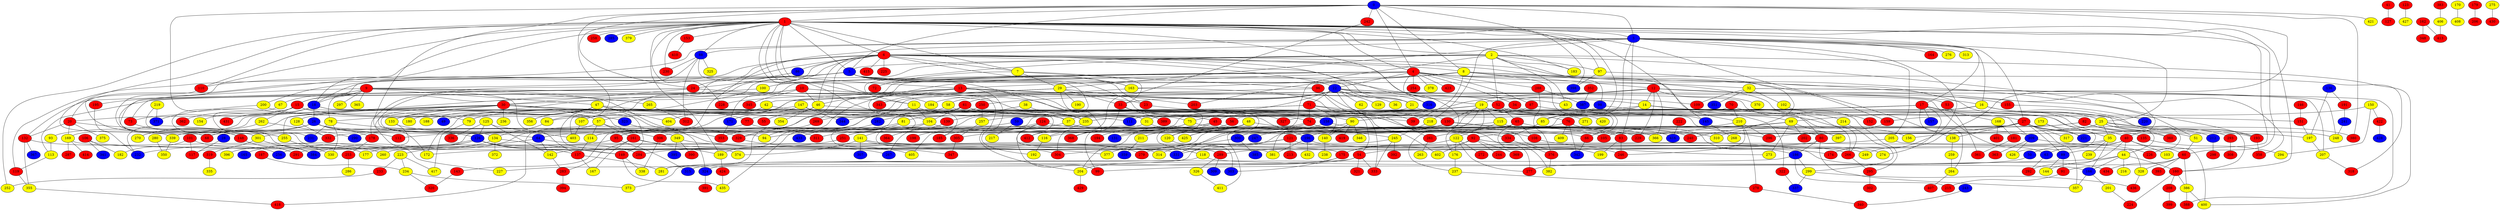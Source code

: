 graph {
0 [style = filled fillcolor = blue];
1 [style = filled fillcolor = red];
2 [style = filled fillcolor = yellow];
3 [style = filled fillcolor = blue];
4 [style = filled fillcolor = red];
5 [style = filled fillcolor = blue];
6 [style = filled fillcolor = red];
7 [style = filled fillcolor = yellow];
8 [style = filled fillcolor = yellow];
9 [style = filled fillcolor = red];
10 [style = filled fillcolor = red];
11 [style = filled fillcolor = yellow];
12 [style = filled fillcolor = red];
13 [style = filled fillcolor = red];
14 [style = filled fillcolor = yellow];
15 [style = filled fillcolor = red];
16 [style = filled fillcolor = yellow];
17 [style = filled fillcolor = red];
18 [style = filled fillcolor = blue];
19 [style = filled fillcolor = yellow];
20 [style = filled fillcolor = red];
21 [style = filled fillcolor = yellow];
22 [style = filled fillcolor = blue];
23 [style = filled fillcolor = red];
24 [style = filled fillcolor = red];
25 [style = filled fillcolor = yellow];
26 [style = filled fillcolor = blue];
27 [style = filled fillcolor = red];
28 [style = filled fillcolor = blue];
29 [style = filled fillcolor = yellow];
30 [style = filled fillcolor = red];
31 [style = filled fillcolor = yellow];
32 [style = filled fillcolor = yellow];
33 [style = filled fillcolor = red];
34 [style = filled fillcolor = red];
35 [style = filled fillcolor = yellow];
36 [style = filled fillcolor = yellow];
37 [style = filled fillcolor = yellow];
38 [style = filled fillcolor = yellow];
39 [style = filled fillcolor = red];
40 [style = filled fillcolor = red];
41 [style = filled fillcolor = red];
42 [style = filled fillcolor = yellow];
43 [style = filled fillcolor = yellow];
44 [style = filled fillcolor = yellow];
45 [style = filled fillcolor = red];
46 [style = filled fillcolor = yellow];
47 [style = filled fillcolor = yellow];
48 [style = filled fillcolor = yellow];
49 [style = filled fillcolor = blue];
50 [style = filled fillcolor = blue];
51 [style = filled fillcolor = yellow];
52 [style = filled fillcolor = red];
53 [style = filled fillcolor = red];
54 [style = filled fillcolor = red];
55 [style = filled fillcolor = red];
56 [style = filled fillcolor = red];
57 [style = filled fillcolor = yellow];
58 [style = filled fillcolor = yellow];
59 [style = filled fillcolor = blue];
60 [style = filled fillcolor = red];
61 [style = filled fillcolor = red];
62 [style = filled fillcolor = yellow];
63 [style = filled fillcolor = blue];
64 [style = filled fillcolor = blue];
65 [style = filled fillcolor = red];
66 [style = filled fillcolor = red];
67 [style = filled fillcolor = yellow];
68 [style = filled fillcolor = red];
69 [style = filled fillcolor = yellow];
70 [style = filled fillcolor = red];
71 [style = filled fillcolor = red];
72 [style = filled fillcolor = red];
73 [style = filled fillcolor = red];
74 [style = filled fillcolor = red];
75 [style = filled fillcolor = yellow];
76 [style = filled fillcolor = red];
77 [style = filled fillcolor = red];
78 [style = filled fillcolor = yellow];
79 [style = filled fillcolor = yellow];
80 [style = filled fillcolor = red];
81 [style = filled fillcolor = yellow];
82 [style = filled fillcolor = red];
83 [style = filled fillcolor = red];
84 [style = filled fillcolor = yellow];
85 [style = filled fillcolor = yellow];
86 [style = filled fillcolor = blue];
87 [style = filled fillcolor = red];
88 [style = filled fillcolor = blue];
89 [style = filled fillcolor = blue];
90 [style = filled fillcolor = yellow];
91 [style = filled fillcolor = red];
92 [style = filled fillcolor = red];
93 [style = filled fillcolor = yellow];
94 [style = filled fillcolor = yellow];
95 [style = filled fillcolor = red];
96 [style = filled fillcolor = red];
97 [style = filled fillcolor = yellow];
98 [style = filled fillcolor = blue];
99 [style = filled fillcolor = red];
100 [style = filled fillcolor = yellow];
101 [style = filled fillcolor = red];
102 [style = filled fillcolor = yellow];
103 [style = filled fillcolor = yellow];
104 [style = filled fillcolor = yellow];
105 [style = filled fillcolor = red];
106 [style = filled fillcolor = red];
107 [style = filled fillcolor = yellow];
108 [style = filled fillcolor = red];
109 [style = filled fillcolor = red];
110 [style = filled fillcolor = red];
111 [style = filled fillcolor = blue];
112 [style = filled fillcolor = red];
113 [style = filled fillcolor = yellow];
114 [style = filled fillcolor = yellow];
115 [style = filled fillcolor = yellow];
116 [style = filled fillcolor = yellow];
117 [style = filled fillcolor = red];
118 [style = filled fillcolor = yellow];
119 [style = filled fillcolor = red];
120 [style = filled fillcolor = yellow];
121 [style = filled fillcolor = red];
122 [style = filled fillcolor = yellow];
123 [style = filled fillcolor = red];
124 [style = filled fillcolor = red];
125 [style = filled fillcolor = yellow];
126 [style = filled fillcolor = blue];
127 [style = filled fillcolor = red];
128 [style = filled fillcolor = yellow];
129 [style = filled fillcolor = yellow];
130 [style = filled fillcolor = red];
131 [style = filled fillcolor = blue];
132 [style = filled fillcolor = red];
133 [style = filled fillcolor = yellow];
134 [style = filled fillcolor = yellow];
135 [style = filled fillcolor = red];
136 [style = filled fillcolor = blue];
137 [style = filled fillcolor = red];
138 [style = filled fillcolor = yellow];
139 [style = filled fillcolor = red];
140 [style = filled fillcolor = yellow];
141 [style = filled fillcolor = yellow];
142 [style = filled fillcolor = yellow];
143 [style = filled fillcolor = red];
144 [style = filled fillcolor = yellow];
145 [style = filled fillcolor = blue];
146 [style = filled fillcolor = red];
147 [style = filled fillcolor = yellow];
148 [style = filled fillcolor = red];
149 [style = filled fillcolor = red];
150 [style = filled fillcolor = yellow];
151 [style = filled fillcolor = red];
152 [style = filled fillcolor = red];
153 [style = filled fillcolor = red];
154 [style = filled fillcolor = yellow];
155 [style = filled fillcolor = red];
156 [style = filled fillcolor = yellow];
157 [style = filled fillcolor = blue];
158 [style = filled fillcolor = blue];
159 [style = filled fillcolor = red];
160 [style = filled fillcolor = red];
161 [style = filled fillcolor = red];
162 [style = filled fillcolor = red];
163 [style = filled fillcolor = yellow];
164 [style = filled fillcolor = red];
165 [style = filled fillcolor = blue];
166 [style = filled fillcolor = blue];
167 [style = filled fillcolor = yellow];
168 [style = filled fillcolor = yellow];
169 [style = filled fillcolor = yellow];
170 [style = filled fillcolor = yellow];
171 [style = filled fillcolor = blue];
172 [style = filled fillcolor = yellow];
173 [style = filled fillcolor = yellow];
174 [style = filled fillcolor = red];
175 [style = filled fillcolor = red];
176 [style = filled fillcolor = yellow];
177 [style = filled fillcolor = yellow];
178 [style = filled fillcolor = red];
179 [style = filled fillcolor = red];
180 [style = filled fillcolor = yellow];
181 [style = filled fillcolor = red];
182 [style = filled fillcolor = yellow];
183 [style = filled fillcolor = yellow];
184 [style = filled fillcolor = yellow];
185 [style = filled fillcolor = red];
186 [style = filled fillcolor = blue];
187 [style = filled fillcolor = red];
188 [style = filled fillcolor = yellow];
189 [style = filled fillcolor = yellow];
190 [style = filled fillcolor = yellow];
191 [style = filled fillcolor = red];
192 [style = filled fillcolor = yellow];
193 [style = filled fillcolor = red];
194 [style = filled fillcolor = red];
195 [style = filled fillcolor = red];
196 [style = filled fillcolor = blue];
197 [style = filled fillcolor = yellow];
198 [style = filled fillcolor = red];
199 [style = filled fillcolor = yellow];
200 [style = filled fillcolor = yellow];
201 [style = filled fillcolor = yellow];
202 [style = filled fillcolor = red];
203 [style = filled fillcolor = red];
204 [style = filled fillcolor = yellow];
205 [style = filled fillcolor = yellow];
206 [style = filled fillcolor = red];
207 [style = filled fillcolor = yellow];
208 [style = filled fillcolor = red];
209 [style = filled fillcolor = blue];
210 [style = filled fillcolor = yellow];
211 [style = filled fillcolor = yellow];
212 [style = filled fillcolor = blue];
213 [style = filled fillcolor = red];
214 [style = filled fillcolor = yellow];
215 [style = filled fillcolor = red];
216 [style = filled fillcolor = yellow];
217 [style = filled fillcolor = yellow];
218 [style = filled fillcolor = yellow];
219 [style = filled fillcolor = yellow];
220 [style = filled fillcolor = blue];
221 [style = filled fillcolor = blue];
222 [style = filled fillcolor = red];
223 [style = filled fillcolor = yellow];
224 [style = filled fillcolor = red];
225 [style = filled fillcolor = red];
226 [style = filled fillcolor = red];
227 [style = filled fillcolor = yellow];
228 [style = filled fillcolor = red];
229 [style = filled fillcolor = red];
230 [style = filled fillcolor = red];
231 [style = filled fillcolor = blue];
232 [style = filled fillcolor = blue];
233 [style = filled fillcolor = red];
234 [style = filled fillcolor = yellow];
235 [style = filled fillcolor = yellow];
236 [style = filled fillcolor = yellow];
237 [style = filled fillcolor = yellow];
238 [style = filled fillcolor = yellow];
239 [style = filled fillcolor = yellow];
240 [style = filled fillcolor = red];
241 [style = filled fillcolor = blue];
242 [style = filled fillcolor = red];
243 [style = filled fillcolor = blue];
244 [style = filled fillcolor = red];
245 [style = filled fillcolor = yellow];
246 [style = filled fillcolor = red];
247 [style = filled fillcolor = blue];
248 [style = filled fillcolor = yellow];
249 [style = filled fillcolor = yellow];
250 [style = filled fillcolor = red];
251 [style = filled fillcolor = red];
252 [style = filled fillcolor = yellow];
253 [style = filled fillcolor = red];
254 [style = filled fillcolor = red];
255 [style = filled fillcolor = yellow];
256 [style = filled fillcolor = blue];
257 [style = filled fillcolor = yellow];
258 [style = filled fillcolor = red];
259 [style = filled fillcolor = yellow];
260 [style = filled fillcolor = yellow];
261 [style = filled fillcolor = red];
262 [style = filled fillcolor = yellow];
263 [style = filled fillcolor = yellow];
264 [style = filled fillcolor = yellow];
265 [style = filled fillcolor = yellow];
266 [style = filled fillcolor = red];
267 [style = filled fillcolor = blue];
268 [style = filled fillcolor = yellow];
269 [style = filled fillcolor = red];
270 [style = filled fillcolor = yellow];
271 [style = filled fillcolor = yellow];
272 [style = filled fillcolor = red];
273 [style = filled fillcolor = yellow];
274 [style = filled fillcolor = yellow];
275 [style = filled fillcolor = yellow];
276 [style = filled fillcolor = yellow];
277 [style = filled fillcolor = red];
278 [style = filled fillcolor = red];
279 [style = filled fillcolor = red];
280 [style = filled fillcolor = yellow];
281 [style = filled fillcolor = yellow];
282 [style = filled fillcolor = blue];
283 [style = filled fillcolor = red];
284 [style = filled fillcolor = red];
285 [style = filled fillcolor = blue];
286 [style = filled fillcolor = yellow];
287 [style = filled fillcolor = red];
288 [style = filled fillcolor = red];
289 [style = filled fillcolor = red];
290 [style = filled fillcolor = blue];
291 [style = filled fillcolor = red];
292 [style = filled fillcolor = red];
293 [style = filled fillcolor = red];
294 [style = filled fillcolor = yellow];
295 [style = filled fillcolor = red];
296 [style = filled fillcolor = red];
297 [style = filled fillcolor = yellow];
298 [style = filled fillcolor = red];
299 [style = filled fillcolor = yellow];
300 [style = filled fillcolor = blue];
301 [style = filled fillcolor = yellow];
302 [style = filled fillcolor = red];
303 [style = filled fillcolor = blue];
304 [style = filled fillcolor = red];
305 [style = filled fillcolor = red];
306 [style = filled fillcolor = red];
307 [style = filled fillcolor = blue];
308 [style = filled fillcolor = red];
309 [style = filled fillcolor = blue];
310 [style = filled fillcolor = yellow];
311 [style = filled fillcolor = red];
312 [style = filled fillcolor = red];
313 [style = filled fillcolor = yellow];
314 [style = filled fillcolor = yellow];
315 [style = filled fillcolor = blue];
316 [style = filled fillcolor = blue];
317 [style = filled fillcolor = yellow];
318 [style = filled fillcolor = red];
319 [style = filled fillcolor = red];
320 [style = filled fillcolor = red];
321 [style = filled fillcolor = red];
322 [style = filled fillcolor = red];
323 [style = filled fillcolor = blue];
324 [style = filled fillcolor = blue];
325 [style = filled fillcolor = yellow];
326 [style = filled fillcolor = yellow];
327 [style = filled fillcolor = red];
328 [style = filled fillcolor = yellow];
329 [style = filled fillcolor = red];
330 [style = filled fillcolor = yellow];
331 [style = filled fillcolor = blue];
332 [style = filled fillcolor = red];
333 [style = filled fillcolor = red];
334 [style = filled fillcolor = red];
335 [style = filled fillcolor = yellow];
336 [style = filled fillcolor = red];
337 [style = filled fillcolor = blue];
338 [style = filled fillcolor = yellow];
339 [style = filled fillcolor = yellow];
340 [style = filled fillcolor = red];
341 [style = filled fillcolor = blue];
342 [style = filled fillcolor = blue];
343 [style = filled fillcolor = red];
344 [style = filled fillcolor = blue];
345 [style = filled fillcolor = red];
346 [style = filled fillcolor = yellow];
347 [style = filled fillcolor = red];
348 [style = filled fillcolor = red];
349 [style = filled fillcolor = yellow];
350 [style = filled fillcolor = yellow];
351 [style = filled fillcolor = blue];
352 [style = filled fillcolor = red];
353 [style = filled fillcolor = red];
354 [style = filled fillcolor = yellow];
355 [style = filled fillcolor = yellow];
356 [style = filled fillcolor = yellow];
357 [style = filled fillcolor = yellow];
358 [style = filled fillcolor = red];
359 [style = filled fillcolor = blue];
360 [style = filled fillcolor = red];
361 [style = filled fillcolor = red];
362 [style = filled fillcolor = red];
363 [style = filled fillcolor = red];
364 [style = filled fillcolor = red];
365 [style = filled fillcolor = yellow];
366 [style = filled fillcolor = yellow];
367 [style = filled fillcolor = blue];
368 [style = filled fillcolor = red];
369 [style = filled fillcolor = red];
370 [style = filled fillcolor = yellow];
371 [style = filled fillcolor = blue];
372 [style = filled fillcolor = yellow];
373 [style = filled fillcolor = yellow];
374 [style = filled fillcolor = yellow];
375 [style = filled fillcolor = yellow];
376 [style = filled fillcolor = red];
377 [style = filled fillcolor = yellow];
378 [style = filled fillcolor = yellow];
379 [style = filled fillcolor = yellow];
380 [style = filled fillcolor = red];
381 [style = filled fillcolor = yellow];
382 [style = filled fillcolor = yellow];
383 [style = filled fillcolor = red];
384 [style = filled fillcolor = blue];
385 [style = filled fillcolor = blue];
386 [style = filled fillcolor = yellow];
387 [style = filled fillcolor = blue];
388 [style = filled fillcolor = red];
389 [style = filled fillcolor = red];
390 [style = filled fillcolor = red];
391 [style = filled fillcolor = red];
392 [style = filled fillcolor = red];
393 [style = filled fillcolor = red];
394 [style = filled fillcolor = red];
395 [style = filled fillcolor = blue];
396 [style = filled fillcolor = yellow];
397 [style = filled fillcolor = yellow];
398 [style = filled fillcolor = blue];
399 [style = filled fillcolor = red];
400 [style = filled fillcolor = yellow];
401 [style = filled fillcolor = red];
402 [style = filled fillcolor = yellow];
403 [style = filled fillcolor = yellow];
404 [style = filled fillcolor = yellow];
405 [style = filled fillcolor = yellow];
406 [style = filled fillcolor = yellow];
407 [style = filled fillcolor = red];
408 [style = filled fillcolor = yellow];
409 [style = filled fillcolor = yellow];
410 [style = filled fillcolor = red];
411 [style = filled fillcolor = yellow];
412 [style = filled fillcolor = red];
413 [style = filled fillcolor = red];
414 [style = filled fillcolor = red];
415 [style = filled fillcolor = red];
416 [style = filled fillcolor = blue];
417 [style = filled fillcolor = yellow];
418 [style = filled fillcolor = red];
419 [style = filled fillcolor = red];
420 [style = filled fillcolor = yellow];
421 [style = filled fillcolor = yellow];
422 [style = filled fillcolor = red];
423 [style = filled fillcolor = red];
424 [style = filled fillcolor = red];
425 [style = filled fillcolor = yellow];
426 [style = filled fillcolor = yellow];
427 [style = filled fillcolor = yellow];
428 [style = filled fillcolor = blue];
429 [style = filled fillcolor = red];
430 [style = filled fillcolor = red];
431 [style = filled fillcolor = red];
432 [style = filled fillcolor = yellow];
433 [style = filled fillcolor = blue];
434 [style = filled fillcolor = red];
435 [style = filled fillcolor = yellow];
436 [style = filled fillcolor = red];
0 -- 5;
0 -- 4;
0 -- 3;
0 -- 1;
0 -- 8;
0 -- 24;
0 -- 79;
0 -- 84;
0 -- 97;
0 -- 227;
0 -- 242;
0 -- 249;
0 -- 380;
0 -- 421;
1 -- 2;
1 -- 3;
1 -- 4;
1 -- 5;
1 -- 6;
1 -- 7;
1 -- 13;
1 -- 17;
1 -- 18;
1 -- 19;
1 -- 60;
1 -- 85;
1 -- 88;
1 -- 89;
1 -- 104;
1 -- 110;
1 -- 138;
1 -- 145;
1 -- 153;
1 -- 160;
1 -- 177;
1 -- 183;
1 -- 184;
1 -- 189;
1 -- 204;
1 -- 228;
1 -- 230;
1 -- 252;
1 -- 258;
1 -- 285;
1 -- 332;
1 -- 339;
1 -- 379;
1 -- 398;
2 -- 5;
2 -- 11;
2 -- 43;
2 -- 52;
2 -- 97;
2 -- 120;
2 -- 133;
2 -- 183;
2 -- 210;
2 -- 358;
2 -- 400;
3 -- 6;
3 -- 16;
3 -- 25;
3 -- 27;
3 -- 29;
3 -- 83;
3 -- 85;
3 -- 88;
3 -- 119;
3 -- 164;
3 -- 174;
3 -- 205;
3 -- 218;
3 -- 276;
3 -- 290;
3 -- 313;
4 -- 13;
4 -- 22;
4 -- 32;
4 -- 34;
4 -- 46;
4 -- 87;
4 -- 98;
4 -- 100;
4 -- 159;
4 -- 171;
4 -- 254;
4 -- 269;
4 -- 288;
4 -- 316;
4 -- 378;
4 -- 423;
5 -- 9;
5 -- 15;
5 -- 20;
5 -- 21;
5 -- 23;
5 -- 24;
5 -- 74;
5 -- 80;
5 -- 109;
5 -- 110;
5 -- 116;
5 -- 163;
5 -- 200;
6 -- 7;
6 -- 8;
6 -- 18;
6 -- 21;
6 -- 22;
6 -- 24;
6 -- 30;
6 -- 46;
6 -- 52;
6 -- 86;
6 -- 163;
6 -- 193;
6 -- 225;
6 -- 237;
6 -- 329;
6 -- 360;
6 -- 374;
6 -- 403;
6 -- 415;
7 -- 29;
7 -- 33;
7 -- 72;
7 -- 96;
8 -- 12;
8 -- 39;
8 -- 40;
8 -- 66;
8 -- 94;
8 -- 163;
8 -- 203;
8 -- 318;
9 -- 11;
9 -- 15;
9 -- 18;
9 -- 47;
9 -- 67;
9 -- 78;
9 -- 137;
9 -- 195;
9 -- 265;
9 -- 297;
9 -- 311;
9 -- 365;
10 -- 14;
10 -- 46;
10 -- 63;
10 -- 73;
10 -- 255;
10 -- 345;
11 -- 104;
11 -- 235;
11 -- 269;
12 -- 14;
12 -- 16;
12 -- 19;
12 -- 51;
12 -- 90;
12 -- 155;
12 -- 229;
12 -- 250;
12 -- 366;
12 -- 370;
12 -- 388;
13 -- 21;
13 -- 23;
13 -- 95;
13 -- 113;
13 -- 118;
13 -- 185;
13 -- 192;
13 -- 343;
14 -- 35;
14 -- 57;
14 -- 85;
14 -- 266;
15 -- 73;
15 -- 77;
15 -- 99;
15 -- 154;
15 -- 231;
15 -- 262;
15 -- 329;
15 -- 362;
16 -- 25;
16 -- 69;
16 -- 82;
16 -- 226;
16 -- 251;
17 -- 31;
17 -- 56;
17 -- 74;
17 -- 157;
17 -- 168;
17 -- 193;
17 -- 264;
17 -- 274;
17 -- 381;
18 -- 20;
18 -- 26;
18 -- 296;
18 -- 347;
18 -- 431;
19 -- 27;
19 -- 37;
19 -- 45;
19 -- 66;
19 -- 76;
19 -- 84;
19 -- 115;
19 -- 130;
19 -- 176;
19 -- 271;
19 -- 282;
19 -- 300;
19 -- 411;
19 -- 420;
20 -- 132;
20 -- 169;
20 -- 255;
20 -- 375;
21 -- 44;
21 -- 81;
22 -- 33;
22 -- 36;
22 -- 39;
22 -- 43;
22 -- 53;
22 -- 58;
22 -- 61;
22 -- 62;
22 -- 71;
22 -- 75;
22 -- 129;
22 -- 184;
22 -- 295;
22 -- 316;
23 -- 90;
24 -- 30;
24 -- 37;
24 -- 45;
24 -- 68;
24 -- 132;
25 -- 35;
25 -- 92;
25 -- 193;
25 -- 196;
25 -- 261;
25 -- 293;
25 -- 360;
25 -- 380;
26 -- 68;
26 -- 93;
26 -- 94;
26 -- 112;
26 -- 178;
26 -- 270;
26 -- 279;
27 -- 40;
27 -- 51;
27 -- 89;
27 -- 117;
27 -- 135;
27 -- 138;
27 -- 156;
27 -- 221;
27 -- 296;
27 -- 317;
27 -- 339;
27 -- 357;
28 -- 117;
29 -- 31;
29 -- 33;
29 -- 42;
29 -- 77;
29 -- 190;
29 -- 203;
29 -- 404;
30 -- 37;
30 -- 39;
30 -- 57;
30 -- 64;
30 -- 68;
30 -- 128;
30 -- 133;
30 -- 151;
30 -- 169;
30 -- 172;
30 -- 232;
30 -- 236;
30 -- 324;
31 -- 143;
31 -- 334;
32 -- 102;
32 -- 109;
32 -- 207;
32 -- 248;
32 -- 351;
33 -- 131;
33 -- 327;
33 -- 368;
33 -- 389;
34 -- 209;
34 -- 235;
35 -- 50;
35 -- 166;
35 -- 172;
35 -- 239;
37 -- 64;
37 -- 66;
38 -- 139;
38 -- 235;
40 -- 44;
40 -- 54;
40 -- 60;
40 -- 63;
40 -- 103;
40 -- 292;
41 -- 127;
42 -- 78;
42 -- 107;
42 -- 158;
43 -- 69;
44 -- 99;
44 -- 144;
44 -- 160;
44 -- 166;
44 -- 216;
45 -- 120;
45 -- 194;
45 -- 197;
45 -- 251;
46 -- 54;
46 -- 55;
46 -- 354;
47 -- 49;
47 -- 111;
47 -- 149;
47 -- 180;
47 -- 188;
47 -- 356;
47 -- 404;
48 -- 95;
48 -- 204;
48 -- 211;
48 -- 245;
48 -- 425;
50 -- 277;
51 -- 60;
52 -- 59;
52 -- 65;
52 -- 156;
52 -- 322;
52 -- 412;
53 -- 361;
54 -- 227;
54 -- 315;
54 -- 321;
54 -- 333;
56 -- 131;
57 -- 114;
57 -- 161;
57 -- 306;
57 -- 384;
58 -- 79;
58 -- 402;
59 -- 217;
59 -- 311;
60 -- 91;
60 -- 328;
60 -- 386;
60 -- 393;
60 -- 434;
61 -- 75;
61 -- 79;
61 -- 104;
61 -- 145;
61 -- 189;
63 -- 292;
64 -- 142;
64 -- 175;
64 -- 223;
65 -- 108;
65 -- 131;
65 -- 247;
65 -- 310;
65 -- 382;
66 -- 342;
67 -- 384;
69 -- 105;
69 -- 121;
69 -- 202;
69 -- 273;
69 -- 397;
70 -- 210;
70 -- 214;
70 -- 257;
71 -- 74;
71 -- 114;
71 -- 140;
71 -- 199;
71 -- 218;
71 -- 344;
73 -- 148;
74 -- 83;
74 -- 405;
74 -- 425;
75 -- 99;
75 -- 105;
75 -- 368;
76 -- 80;
76 -- 186;
76 -- 305;
76 -- 342;
76 -- 409;
77 -- 92;
77 -- 418;
78 -- 126;
78 -- 231;
78 -- 330;
79 -- 417;
80 -- 142;
80 -- 186;
80 -- 357;
81 -- 94;
81 -- 433;
82 -- 116;
82 -- 212;
82 -- 248;
82 -- 306;
83 -- 199;
83 -- 246;
84 -- 134;
85 -- 334;
86 -- 356;
87 -- 266;
87 -- 327;
88 -- 134;
88 -- 230;
88 -- 267;
88 -- 312;
88 -- 325;
89 -- 91;
89 -- 144;
90 -- 112;
90 -- 140;
90 -- 346;
90 -- 419;
91 -- 215;
92 -- 175;
92 -- 244;
92 -- 328;
92 -- 369;
92 -- 402;
92 -- 434;
93 -- 113;
95 -- 177;
95 -- 315;
96 -- 130;
96 -- 228;
96 -- 261;
97 -- 240;
97 -- 398;
98 -- 111;
98 -- 160;
100 -- 178;
101 -- 117;
101 -- 182;
101 -- 256;
102 -- 152;
104 -- 108;
104 -- 141;
104 -- 331;
104 -- 332;
106 -- 182;
106 -- 246;
106 -- 341;
107 -- 403;
108 -- 273;
110 -- 148;
113 -- 119;
114 -- 137;
115 -- 122;
115 -- 377;
115 -- 416;
116 -- 192;
118 -- 166;
118 -- 373;
119 -- 355;
120 -- 303;
121 -- 213;
121 -- 266;
121 -- 279;
121 -- 331;
122 -- 175;
122 -- 176;
122 -- 272;
122 -- 277;
123 -- 427;
124 -- 198;
124 -- 277;
124 -- 339;
124 -- 381;
125 -- 126;
125 -- 142;
125 -- 336;
125 -- 403;
126 -- 137;
126 -- 149;
126 -- 165;
126 -- 232;
126 -- 284;
126 -- 304;
126 -- 396;
128 -- 332;
130 -- 185;
130 -- 209;
130 -- 240;
130 -- 301;
130 -- 331;
130 -- 366;
132 -- 260;
132 -- 355;
132 -- 367;
133 -- 291;
133 -- 349;
134 -- 149;
134 -- 256;
134 -- 372;
135 -- 294;
136 -- 191;
136 -- 197;
137 -- 167;
137 -- 281;
138 -- 259;
139 -- 364;
140 -- 238;
141 -- 174;
141 -- 249;
141 -- 307;
141 -- 314;
141 -- 374;
142 -- 283;
143 -- 320;
145 -- 268;
146 -- 151;
147 -- 171;
147 -- 172;
147 -- 196;
147 -- 344;
148 -- 291;
149 -- 338;
149 -- 435;
150 -- 159;
150 -- 294;
150 -- 422;
151 -- 197;
153 -- 410;
155 -- 220;
158 -- 229;
158 -- 304;
159 -- 310;
160 -- 208;
160 -- 224;
160 -- 386;
161 -- 167;
161 -- 189;
161 -- 267;
161 -- 283;
162 -- 348;
162 -- 413;
163 -- 333;
163 -- 353;
166 -- 201;
166 -- 357;
168 -- 181;
168 -- 401;
169 -- 287;
169 -- 289;
169 -- 414;
170 -- 408;
171 -- 353;
173 -- 221;
173 -- 426;
175 -- 204;
175 -- 303;
176 -- 237;
178 -- 253;
179 -- 206;
181 -- 361;
186 -- 215;
186 -- 299;
186 -- 324;
187 -- 234;
189 -- 424;
191 -- 241;
193 -- 358;
195 -- 232;
196 -- 274;
196 -- 381;
196 -- 432;
197 -- 207;
200 -- 323;
200 -- 371;
201 -- 224;
204 -- 429;
205 -- 289;
205 -- 400;
207 -- 318;
208 -- 399;
209 -- 226;
209 -- 363;
209 -- 426;
210 -- 246;
210 -- 278;
210 -- 281;
210 -- 296;
211 -- 359;
212 -- 298;
214 -- 299;
218 -- 245;
219 -- 301;
219 -- 371;
222 -- 416;
223 -- 233;
223 -- 234;
223 -- 417;
233 -- 252;
234 -- 320;
234 -- 373;
235 -- 412;
237 -- 278;
241 -- 248;
242 -- 304;
243 -- 340;
245 -- 260;
245 -- 333;
245 -- 392;
250 -- 257;
250 -- 435;
251 -- 284;
253 -- 286;
255 -- 330;
257 -- 305;
259 -- 264;
261 -- 263;
262 -- 270;
262 -- 290;
264 -- 407;
265 -- 312;
266 -- 295;
269 -- 281;
275 -- 430;
278 -- 340;
280 -- 350;
282 -- 329;
283 -- 394;
288 -- 376;
288 -- 387;
289 -- 309;
289 -- 326;
293 -- 308;
295 -- 302;
299 -- 337;
299 -- 436;
300 -- 314;
300 -- 385;
301 -- 319;
301 -- 384;
305 -- 347;
306 -- 338;
319 -- 335;
322 -- 337;
323 -- 353;
324 -- 391;
326 -- 411;
328 -- 436;
329 -- 405;
334 -- 376;
339 -- 350;
349 -- 377;
349 -- 390;
349 -- 395;
352 -- 387;
355 -- 418;
376 -- 382;
383 -- 406;
386 -- 388;
386 -- 400;
406 -- 413;
422 -- 428;
424 -- 435;
}
